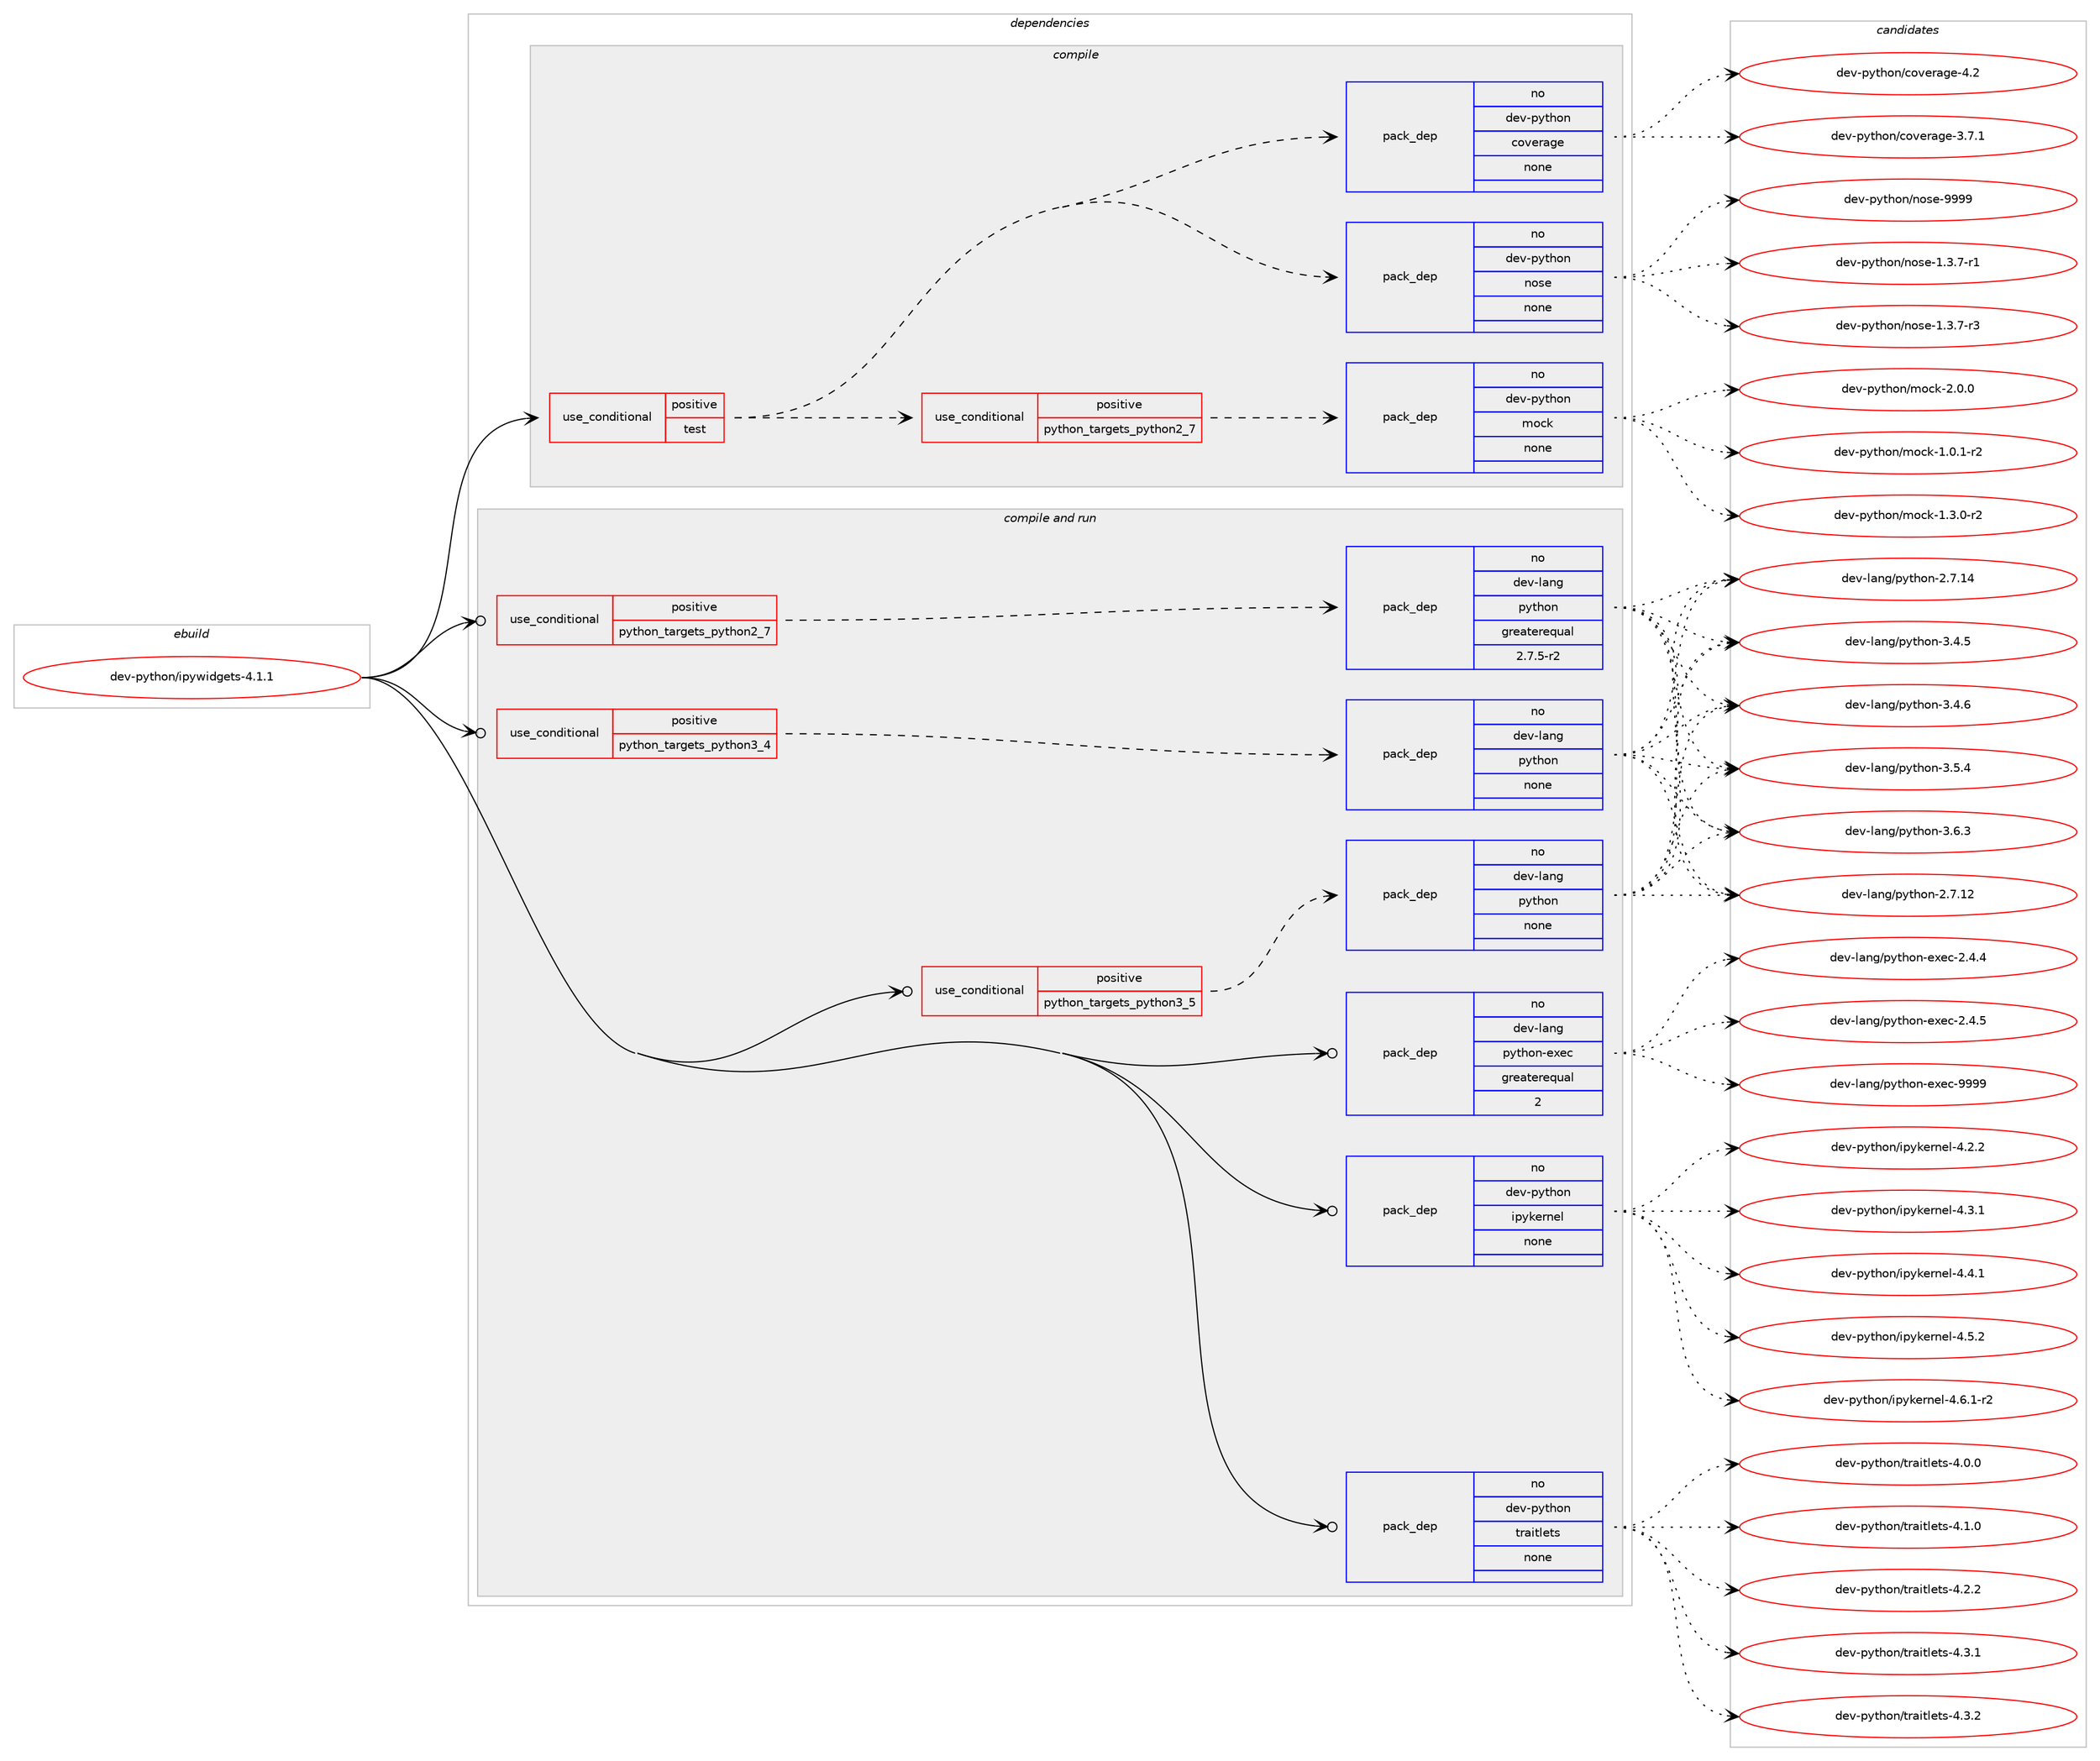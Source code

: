 digraph prolog {

# *************
# Graph options
# *************

newrank=true;
concentrate=true;
compound=true;
graph [rankdir=LR,fontname=Helvetica,fontsize=10,ranksep=1.5];#, ranksep=2.5, nodesep=0.2];
edge  [arrowhead=vee];
node  [fontname=Helvetica,fontsize=10];

# **********
# The ebuild
# **********

subgraph cluster_leftcol {
color=gray;
rank=same;
label=<<i>ebuild</i>>;
id [label="dev-python/ipywidgets-4.1.1", color=red, width=4, href="../dev-python/ipywidgets-4.1.1.svg"];
}

# ****************
# The dependencies
# ****************

subgraph cluster_midcol {
color=gray;
label=<<i>dependencies</i>>;
subgraph cluster_compile {
fillcolor="#eeeeee";
style=filled;
label=<<i>compile</i>>;
subgraph cond34170 {
dependency161970 [label=<<TABLE BORDER="0" CELLBORDER="1" CELLSPACING="0" CELLPADDING="4"><TR><TD ROWSPAN="3" CELLPADDING="10">use_conditional</TD></TR><TR><TD>positive</TD></TR><TR><TD>test</TD></TR></TABLE>>, shape=none, color=red];
subgraph cond34171 {
dependency161971 [label=<<TABLE BORDER="0" CELLBORDER="1" CELLSPACING="0" CELLPADDING="4"><TR><TD ROWSPAN="3" CELLPADDING="10">use_conditional</TD></TR><TR><TD>positive</TD></TR><TR><TD>python_targets_python2_7</TD></TR></TABLE>>, shape=none, color=red];
subgraph pack123948 {
dependency161972 [label=<<TABLE BORDER="0" CELLBORDER="1" CELLSPACING="0" CELLPADDING="4" WIDTH="220"><TR><TD ROWSPAN="6" CELLPADDING="30">pack_dep</TD></TR><TR><TD WIDTH="110">no</TD></TR><TR><TD>dev-python</TD></TR><TR><TD>mock</TD></TR><TR><TD>none</TD></TR><TR><TD></TD></TR></TABLE>>, shape=none, color=blue];
}
dependency161971:e -> dependency161972:w [weight=20,style="dashed",arrowhead="vee"];
}
dependency161970:e -> dependency161971:w [weight=20,style="dashed",arrowhead="vee"];
subgraph pack123949 {
dependency161973 [label=<<TABLE BORDER="0" CELLBORDER="1" CELLSPACING="0" CELLPADDING="4" WIDTH="220"><TR><TD ROWSPAN="6" CELLPADDING="30">pack_dep</TD></TR><TR><TD WIDTH="110">no</TD></TR><TR><TD>dev-python</TD></TR><TR><TD>nose</TD></TR><TR><TD>none</TD></TR><TR><TD></TD></TR></TABLE>>, shape=none, color=blue];
}
dependency161970:e -> dependency161973:w [weight=20,style="dashed",arrowhead="vee"];
subgraph pack123950 {
dependency161974 [label=<<TABLE BORDER="0" CELLBORDER="1" CELLSPACING="0" CELLPADDING="4" WIDTH="220"><TR><TD ROWSPAN="6" CELLPADDING="30">pack_dep</TD></TR><TR><TD WIDTH="110">no</TD></TR><TR><TD>dev-python</TD></TR><TR><TD>coverage</TD></TR><TR><TD>none</TD></TR><TR><TD></TD></TR></TABLE>>, shape=none, color=blue];
}
dependency161970:e -> dependency161974:w [weight=20,style="dashed",arrowhead="vee"];
}
id:e -> dependency161970:w [weight=20,style="solid",arrowhead="vee"];
}
subgraph cluster_compileandrun {
fillcolor="#eeeeee";
style=filled;
label=<<i>compile and run</i>>;
subgraph cond34172 {
dependency161975 [label=<<TABLE BORDER="0" CELLBORDER="1" CELLSPACING="0" CELLPADDING="4"><TR><TD ROWSPAN="3" CELLPADDING="10">use_conditional</TD></TR><TR><TD>positive</TD></TR><TR><TD>python_targets_python2_7</TD></TR></TABLE>>, shape=none, color=red];
subgraph pack123951 {
dependency161976 [label=<<TABLE BORDER="0" CELLBORDER="1" CELLSPACING="0" CELLPADDING="4" WIDTH="220"><TR><TD ROWSPAN="6" CELLPADDING="30">pack_dep</TD></TR><TR><TD WIDTH="110">no</TD></TR><TR><TD>dev-lang</TD></TR><TR><TD>python</TD></TR><TR><TD>greaterequal</TD></TR><TR><TD>2.7.5-r2</TD></TR></TABLE>>, shape=none, color=blue];
}
dependency161975:e -> dependency161976:w [weight=20,style="dashed",arrowhead="vee"];
}
id:e -> dependency161975:w [weight=20,style="solid",arrowhead="odotvee"];
subgraph cond34173 {
dependency161977 [label=<<TABLE BORDER="0" CELLBORDER="1" CELLSPACING="0" CELLPADDING="4"><TR><TD ROWSPAN="3" CELLPADDING="10">use_conditional</TD></TR><TR><TD>positive</TD></TR><TR><TD>python_targets_python3_4</TD></TR></TABLE>>, shape=none, color=red];
subgraph pack123952 {
dependency161978 [label=<<TABLE BORDER="0" CELLBORDER="1" CELLSPACING="0" CELLPADDING="4" WIDTH="220"><TR><TD ROWSPAN="6" CELLPADDING="30">pack_dep</TD></TR><TR><TD WIDTH="110">no</TD></TR><TR><TD>dev-lang</TD></TR><TR><TD>python</TD></TR><TR><TD>none</TD></TR><TR><TD></TD></TR></TABLE>>, shape=none, color=blue];
}
dependency161977:e -> dependency161978:w [weight=20,style="dashed",arrowhead="vee"];
}
id:e -> dependency161977:w [weight=20,style="solid",arrowhead="odotvee"];
subgraph cond34174 {
dependency161979 [label=<<TABLE BORDER="0" CELLBORDER="1" CELLSPACING="0" CELLPADDING="4"><TR><TD ROWSPAN="3" CELLPADDING="10">use_conditional</TD></TR><TR><TD>positive</TD></TR><TR><TD>python_targets_python3_5</TD></TR></TABLE>>, shape=none, color=red];
subgraph pack123953 {
dependency161980 [label=<<TABLE BORDER="0" CELLBORDER="1" CELLSPACING="0" CELLPADDING="4" WIDTH="220"><TR><TD ROWSPAN="6" CELLPADDING="30">pack_dep</TD></TR><TR><TD WIDTH="110">no</TD></TR><TR><TD>dev-lang</TD></TR><TR><TD>python</TD></TR><TR><TD>none</TD></TR><TR><TD></TD></TR></TABLE>>, shape=none, color=blue];
}
dependency161979:e -> dependency161980:w [weight=20,style="dashed",arrowhead="vee"];
}
id:e -> dependency161979:w [weight=20,style="solid",arrowhead="odotvee"];
subgraph pack123954 {
dependency161981 [label=<<TABLE BORDER="0" CELLBORDER="1" CELLSPACING="0" CELLPADDING="4" WIDTH="220"><TR><TD ROWSPAN="6" CELLPADDING="30">pack_dep</TD></TR><TR><TD WIDTH="110">no</TD></TR><TR><TD>dev-lang</TD></TR><TR><TD>python-exec</TD></TR><TR><TD>greaterequal</TD></TR><TR><TD>2</TD></TR></TABLE>>, shape=none, color=blue];
}
id:e -> dependency161981:w [weight=20,style="solid",arrowhead="odotvee"];
subgraph pack123955 {
dependency161982 [label=<<TABLE BORDER="0" CELLBORDER="1" CELLSPACING="0" CELLPADDING="4" WIDTH="220"><TR><TD ROWSPAN="6" CELLPADDING="30">pack_dep</TD></TR><TR><TD WIDTH="110">no</TD></TR><TR><TD>dev-python</TD></TR><TR><TD>ipykernel</TD></TR><TR><TD>none</TD></TR><TR><TD></TD></TR></TABLE>>, shape=none, color=blue];
}
id:e -> dependency161982:w [weight=20,style="solid",arrowhead="odotvee"];
subgraph pack123956 {
dependency161983 [label=<<TABLE BORDER="0" CELLBORDER="1" CELLSPACING="0" CELLPADDING="4" WIDTH="220"><TR><TD ROWSPAN="6" CELLPADDING="30">pack_dep</TD></TR><TR><TD WIDTH="110">no</TD></TR><TR><TD>dev-python</TD></TR><TR><TD>traitlets</TD></TR><TR><TD>none</TD></TR><TR><TD></TD></TR></TABLE>>, shape=none, color=blue];
}
id:e -> dependency161983:w [weight=20,style="solid",arrowhead="odotvee"];
}
subgraph cluster_run {
fillcolor="#eeeeee";
style=filled;
label=<<i>run</i>>;
}
}

# **************
# The candidates
# **************

subgraph cluster_choices {
rank=same;
color=gray;
label=<<i>candidates</i>>;

subgraph choice123948 {
color=black;
nodesep=1;
choice1001011184511212111610411111047109111991074549464846494511450 [label="dev-python/mock-1.0.1-r2", color=red, width=4,href="../dev-python/mock-1.0.1-r2.svg"];
choice1001011184511212111610411111047109111991074549465146484511450 [label="dev-python/mock-1.3.0-r2", color=red, width=4,href="../dev-python/mock-1.3.0-r2.svg"];
choice100101118451121211161041111104710911199107455046484648 [label="dev-python/mock-2.0.0", color=red, width=4,href="../dev-python/mock-2.0.0.svg"];
dependency161972:e -> choice1001011184511212111610411111047109111991074549464846494511450:w [style=dotted,weight="100"];
dependency161972:e -> choice1001011184511212111610411111047109111991074549465146484511450:w [style=dotted,weight="100"];
dependency161972:e -> choice100101118451121211161041111104710911199107455046484648:w [style=dotted,weight="100"];
}
subgraph choice123949 {
color=black;
nodesep=1;
choice10010111845112121116104111110471101111151014549465146554511449 [label="dev-python/nose-1.3.7-r1", color=red, width=4,href="../dev-python/nose-1.3.7-r1.svg"];
choice10010111845112121116104111110471101111151014549465146554511451 [label="dev-python/nose-1.3.7-r3", color=red, width=4,href="../dev-python/nose-1.3.7-r3.svg"];
choice10010111845112121116104111110471101111151014557575757 [label="dev-python/nose-9999", color=red, width=4,href="../dev-python/nose-9999.svg"];
dependency161973:e -> choice10010111845112121116104111110471101111151014549465146554511449:w [style=dotted,weight="100"];
dependency161973:e -> choice10010111845112121116104111110471101111151014549465146554511451:w [style=dotted,weight="100"];
dependency161973:e -> choice10010111845112121116104111110471101111151014557575757:w [style=dotted,weight="100"];
}
subgraph choice123950 {
color=black;
nodesep=1;
choice10010111845112121116104111110479911111810111497103101455146554649 [label="dev-python/coverage-3.7.1", color=red, width=4,href="../dev-python/coverage-3.7.1.svg"];
choice1001011184511212111610411111047991111181011149710310145524650 [label="dev-python/coverage-4.2", color=red, width=4,href="../dev-python/coverage-4.2.svg"];
dependency161974:e -> choice10010111845112121116104111110479911111810111497103101455146554649:w [style=dotted,weight="100"];
dependency161974:e -> choice1001011184511212111610411111047991111181011149710310145524650:w [style=dotted,weight="100"];
}
subgraph choice123951 {
color=black;
nodesep=1;
choice10010111845108971101034711212111610411111045504655464950 [label="dev-lang/python-2.7.12", color=red, width=4,href="../dev-lang/python-2.7.12.svg"];
choice10010111845108971101034711212111610411111045504655464952 [label="dev-lang/python-2.7.14", color=red, width=4,href="../dev-lang/python-2.7.14.svg"];
choice100101118451089711010347112121116104111110455146524653 [label="dev-lang/python-3.4.5", color=red, width=4,href="../dev-lang/python-3.4.5.svg"];
choice100101118451089711010347112121116104111110455146524654 [label="dev-lang/python-3.4.6", color=red, width=4,href="../dev-lang/python-3.4.6.svg"];
choice100101118451089711010347112121116104111110455146534652 [label="dev-lang/python-3.5.4", color=red, width=4,href="../dev-lang/python-3.5.4.svg"];
choice100101118451089711010347112121116104111110455146544651 [label="dev-lang/python-3.6.3", color=red, width=4,href="../dev-lang/python-3.6.3.svg"];
dependency161976:e -> choice10010111845108971101034711212111610411111045504655464950:w [style=dotted,weight="100"];
dependency161976:e -> choice10010111845108971101034711212111610411111045504655464952:w [style=dotted,weight="100"];
dependency161976:e -> choice100101118451089711010347112121116104111110455146524653:w [style=dotted,weight="100"];
dependency161976:e -> choice100101118451089711010347112121116104111110455146524654:w [style=dotted,weight="100"];
dependency161976:e -> choice100101118451089711010347112121116104111110455146534652:w [style=dotted,weight="100"];
dependency161976:e -> choice100101118451089711010347112121116104111110455146544651:w [style=dotted,weight="100"];
}
subgraph choice123952 {
color=black;
nodesep=1;
choice10010111845108971101034711212111610411111045504655464950 [label="dev-lang/python-2.7.12", color=red, width=4,href="../dev-lang/python-2.7.12.svg"];
choice10010111845108971101034711212111610411111045504655464952 [label="dev-lang/python-2.7.14", color=red, width=4,href="../dev-lang/python-2.7.14.svg"];
choice100101118451089711010347112121116104111110455146524653 [label="dev-lang/python-3.4.5", color=red, width=4,href="../dev-lang/python-3.4.5.svg"];
choice100101118451089711010347112121116104111110455146524654 [label="dev-lang/python-3.4.6", color=red, width=4,href="../dev-lang/python-3.4.6.svg"];
choice100101118451089711010347112121116104111110455146534652 [label="dev-lang/python-3.5.4", color=red, width=4,href="../dev-lang/python-3.5.4.svg"];
choice100101118451089711010347112121116104111110455146544651 [label="dev-lang/python-3.6.3", color=red, width=4,href="../dev-lang/python-3.6.3.svg"];
dependency161978:e -> choice10010111845108971101034711212111610411111045504655464950:w [style=dotted,weight="100"];
dependency161978:e -> choice10010111845108971101034711212111610411111045504655464952:w [style=dotted,weight="100"];
dependency161978:e -> choice100101118451089711010347112121116104111110455146524653:w [style=dotted,weight="100"];
dependency161978:e -> choice100101118451089711010347112121116104111110455146524654:w [style=dotted,weight="100"];
dependency161978:e -> choice100101118451089711010347112121116104111110455146534652:w [style=dotted,weight="100"];
dependency161978:e -> choice100101118451089711010347112121116104111110455146544651:w [style=dotted,weight="100"];
}
subgraph choice123953 {
color=black;
nodesep=1;
choice10010111845108971101034711212111610411111045504655464950 [label="dev-lang/python-2.7.12", color=red, width=4,href="../dev-lang/python-2.7.12.svg"];
choice10010111845108971101034711212111610411111045504655464952 [label="dev-lang/python-2.7.14", color=red, width=4,href="../dev-lang/python-2.7.14.svg"];
choice100101118451089711010347112121116104111110455146524653 [label="dev-lang/python-3.4.5", color=red, width=4,href="../dev-lang/python-3.4.5.svg"];
choice100101118451089711010347112121116104111110455146524654 [label="dev-lang/python-3.4.6", color=red, width=4,href="../dev-lang/python-3.4.6.svg"];
choice100101118451089711010347112121116104111110455146534652 [label="dev-lang/python-3.5.4", color=red, width=4,href="../dev-lang/python-3.5.4.svg"];
choice100101118451089711010347112121116104111110455146544651 [label="dev-lang/python-3.6.3", color=red, width=4,href="../dev-lang/python-3.6.3.svg"];
dependency161980:e -> choice10010111845108971101034711212111610411111045504655464950:w [style=dotted,weight="100"];
dependency161980:e -> choice10010111845108971101034711212111610411111045504655464952:w [style=dotted,weight="100"];
dependency161980:e -> choice100101118451089711010347112121116104111110455146524653:w [style=dotted,weight="100"];
dependency161980:e -> choice100101118451089711010347112121116104111110455146524654:w [style=dotted,weight="100"];
dependency161980:e -> choice100101118451089711010347112121116104111110455146534652:w [style=dotted,weight="100"];
dependency161980:e -> choice100101118451089711010347112121116104111110455146544651:w [style=dotted,weight="100"];
}
subgraph choice123954 {
color=black;
nodesep=1;
choice1001011184510897110103471121211161041111104510112010199455046524652 [label="dev-lang/python-exec-2.4.4", color=red, width=4,href="../dev-lang/python-exec-2.4.4.svg"];
choice1001011184510897110103471121211161041111104510112010199455046524653 [label="dev-lang/python-exec-2.4.5", color=red, width=4,href="../dev-lang/python-exec-2.4.5.svg"];
choice10010111845108971101034711212111610411111045101120101994557575757 [label="dev-lang/python-exec-9999", color=red, width=4,href="../dev-lang/python-exec-9999.svg"];
dependency161981:e -> choice1001011184510897110103471121211161041111104510112010199455046524652:w [style=dotted,weight="100"];
dependency161981:e -> choice1001011184510897110103471121211161041111104510112010199455046524653:w [style=dotted,weight="100"];
dependency161981:e -> choice10010111845108971101034711212111610411111045101120101994557575757:w [style=dotted,weight="100"];
}
subgraph choice123955 {
color=black;
nodesep=1;
choice1001011184511212111610411111047105112121107101114110101108455246504650 [label="dev-python/ipykernel-4.2.2", color=red, width=4,href="../dev-python/ipykernel-4.2.2.svg"];
choice1001011184511212111610411111047105112121107101114110101108455246514649 [label="dev-python/ipykernel-4.3.1", color=red, width=4,href="../dev-python/ipykernel-4.3.1.svg"];
choice1001011184511212111610411111047105112121107101114110101108455246524649 [label="dev-python/ipykernel-4.4.1", color=red, width=4,href="../dev-python/ipykernel-4.4.1.svg"];
choice1001011184511212111610411111047105112121107101114110101108455246534650 [label="dev-python/ipykernel-4.5.2", color=red, width=4,href="../dev-python/ipykernel-4.5.2.svg"];
choice10010111845112121116104111110471051121211071011141101011084552465446494511450 [label="dev-python/ipykernel-4.6.1-r2", color=red, width=4,href="../dev-python/ipykernel-4.6.1-r2.svg"];
dependency161982:e -> choice1001011184511212111610411111047105112121107101114110101108455246504650:w [style=dotted,weight="100"];
dependency161982:e -> choice1001011184511212111610411111047105112121107101114110101108455246514649:w [style=dotted,weight="100"];
dependency161982:e -> choice1001011184511212111610411111047105112121107101114110101108455246524649:w [style=dotted,weight="100"];
dependency161982:e -> choice1001011184511212111610411111047105112121107101114110101108455246534650:w [style=dotted,weight="100"];
dependency161982:e -> choice10010111845112121116104111110471051121211071011141101011084552465446494511450:w [style=dotted,weight="100"];
}
subgraph choice123956 {
color=black;
nodesep=1;
choice100101118451121211161041111104711611497105116108101116115455246484648 [label="dev-python/traitlets-4.0.0", color=red, width=4,href="../dev-python/traitlets-4.0.0.svg"];
choice100101118451121211161041111104711611497105116108101116115455246494648 [label="dev-python/traitlets-4.1.0", color=red, width=4,href="../dev-python/traitlets-4.1.0.svg"];
choice100101118451121211161041111104711611497105116108101116115455246504650 [label="dev-python/traitlets-4.2.2", color=red, width=4,href="../dev-python/traitlets-4.2.2.svg"];
choice100101118451121211161041111104711611497105116108101116115455246514649 [label="dev-python/traitlets-4.3.1", color=red, width=4,href="../dev-python/traitlets-4.3.1.svg"];
choice100101118451121211161041111104711611497105116108101116115455246514650 [label="dev-python/traitlets-4.3.2", color=red, width=4,href="../dev-python/traitlets-4.3.2.svg"];
dependency161983:e -> choice100101118451121211161041111104711611497105116108101116115455246484648:w [style=dotted,weight="100"];
dependency161983:e -> choice100101118451121211161041111104711611497105116108101116115455246494648:w [style=dotted,weight="100"];
dependency161983:e -> choice100101118451121211161041111104711611497105116108101116115455246504650:w [style=dotted,weight="100"];
dependency161983:e -> choice100101118451121211161041111104711611497105116108101116115455246514649:w [style=dotted,weight="100"];
dependency161983:e -> choice100101118451121211161041111104711611497105116108101116115455246514650:w [style=dotted,weight="100"];
}
}

}
